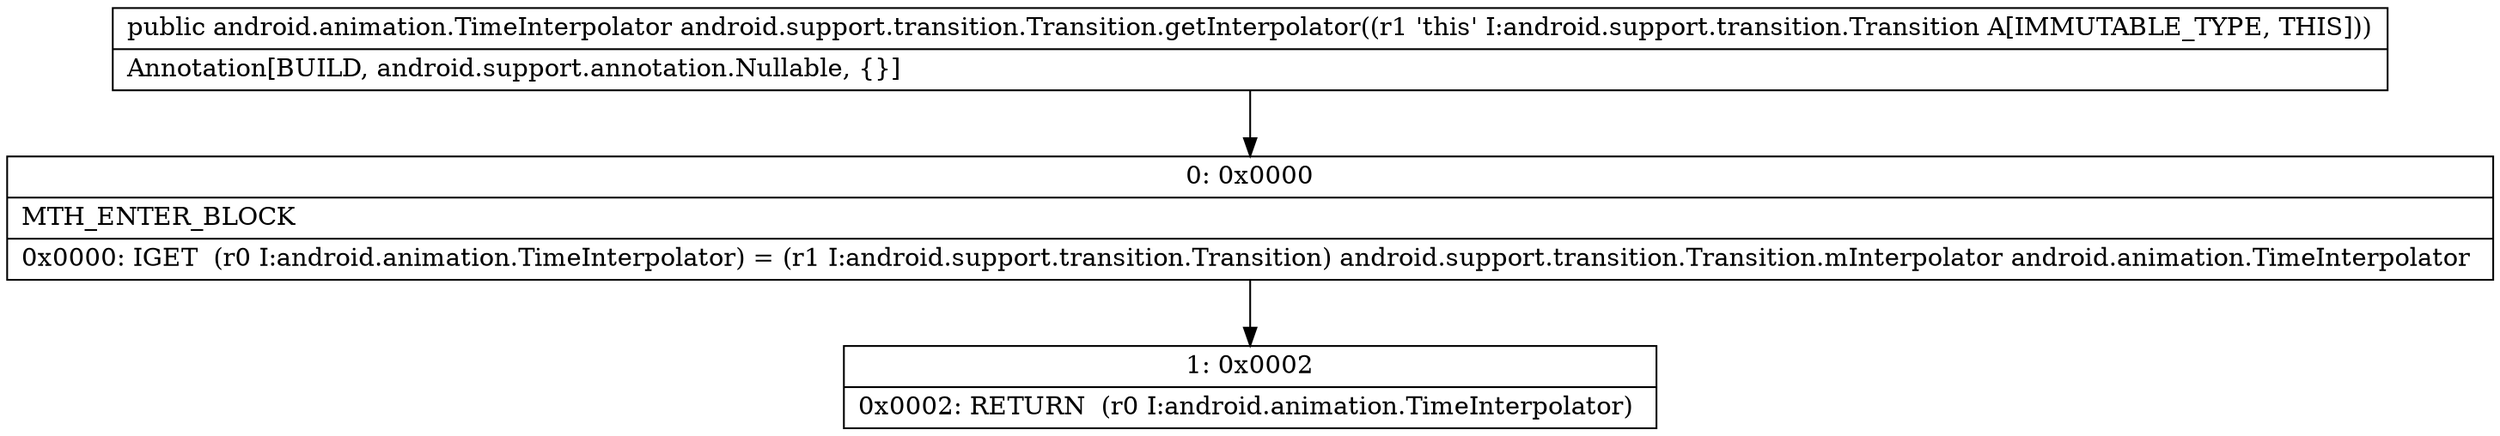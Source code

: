 digraph "CFG forandroid.support.transition.Transition.getInterpolator()Landroid\/animation\/TimeInterpolator;" {
Node_0 [shape=record,label="{0\:\ 0x0000|MTH_ENTER_BLOCK\l|0x0000: IGET  (r0 I:android.animation.TimeInterpolator) = (r1 I:android.support.transition.Transition) android.support.transition.Transition.mInterpolator android.animation.TimeInterpolator \l}"];
Node_1 [shape=record,label="{1\:\ 0x0002|0x0002: RETURN  (r0 I:android.animation.TimeInterpolator) \l}"];
MethodNode[shape=record,label="{public android.animation.TimeInterpolator android.support.transition.Transition.getInterpolator((r1 'this' I:android.support.transition.Transition A[IMMUTABLE_TYPE, THIS]))  | Annotation[BUILD, android.support.annotation.Nullable, \{\}]\l}"];
MethodNode -> Node_0;
Node_0 -> Node_1;
}

